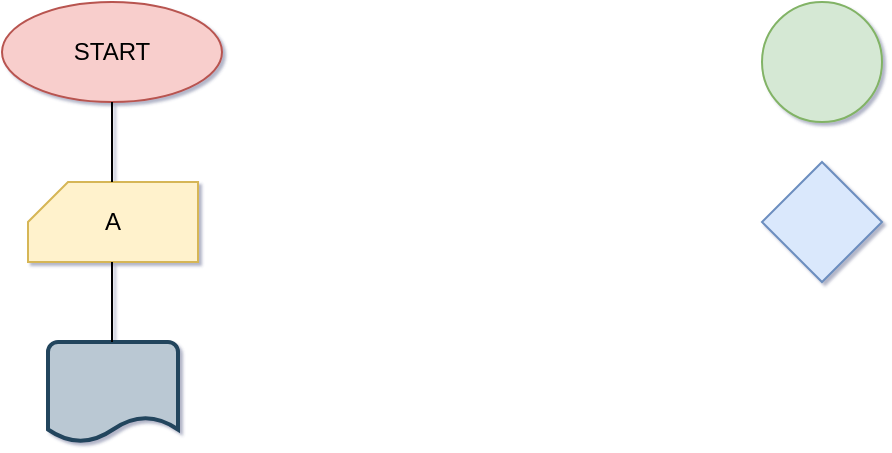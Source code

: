<mxfile version="14.3.0" type="github">
  <diagram id="O7RRkatDRMRbhHVRWoE0" name="Page-1">
    <mxGraphModel dx="862" dy="460" grid="1" gridSize="10" guides="1" tooltips="1" connect="1" arrows="1" fold="1" page="1" pageScale="1" pageWidth="850" pageHeight="1100" background="none" math="0" shadow="1">
      <root>
        <mxCell id="0" />
        <mxCell id="1" parent="0" />
        <mxCell id="TRAeAkw8YqCow8Af-2NX-1" value="" style="rhombus;whiteSpace=wrap;html=1;fillColor=#dae8fc;strokeColor=#6c8ebf;" parent="1" vertex="1">
          <mxGeometry x="750" y="90" width="60" height="60" as="geometry" />
        </mxCell>
        <mxCell id="TRAeAkw8YqCow8Af-2NX-2" value="START" style="ellipse;whiteSpace=wrap;html=1;fillColor=#f8cecc;strokeColor=#b85450;" parent="1" vertex="1">
          <mxGeometry x="370" y="10" width="110" height="50" as="geometry" />
        </mxCell>
        <mxCell id="TRAeAkw8YqCow8Af-2NX-3" value="" style="strokeWidth=2;html=1;shape=mxgraph.flowchart.document2;whiteSpace=wrap;size=0.25;fillColor=#bac8d3;strokeColor=#23445d;" parent="1" vertex="1">
          <mxGeometry x="393" y="180" width="65" height="50" as="geometry" />
        </mxCell>
        <mxCell id="TRAeAkw8YqCow8Af-2NX-4" value="" style="verticalLabelPosition=bottom;verticalAlign=top;html=1;shape=mxgraph.flowchart.on-page_reference;fillColor=#d5e8d4;strokeColor=#82b366;" parent="1" vertex="1">
          <mxGeometry x="750" y="10" width="60" height="60" as="geometry" />
        </mxCell>
        <mxCell id="TRAeAkw8YqCow8Af-2NX-5" value="A" style="shape=card;whiteSpace=wrap;html=1;size=20;fillColor=#fff2cc;strokeColor=#d6b656;" parent="1" vertex="1">
          <mxGeometry x="383" y="100" width="85" height="40" as="geometry" />
        </mxCell>
        <mxCell id="D4ZDU3prUNLK8ph2C2RO-2" value="" style="endArrow=none;html=1;" edge="1" parent="1">
          <mxGeometry width="50" height="50" relative="1" as="geometry">
            <mxPoint x="425" y="100" as="sourcePoint" />
            <mxPoint x="425" y="60" as="targetPoint" />
          </mxGeometry>
        </mxCell>
        <mxCell id="D4ZDU3prUNLK8ph2C2RO-4" value="" style="endArrow=none;html=1;" edge="1" parent="1">
          <mxGeometry width="50" height="50" relative="1" as="geometry">
            <mxPoint x="425" y="180" as="sourcePoint" />
            <mxPoint x="425" y="140" as="targetPoint" />
            <Array as="points">
              <mxPoint x="425" y="180" />
            </Array>
          </mxGeometry>
        </mxCell>
        <mxCell id="D4ZDU3prUNLK8ph2C2RO-5" style="edgeStyle=orthogonalEdgeStyle;rounded=0;orthogonalLoop=1;jettySize=auto;html=1;exitX=0.5;exitY=1;exitDx=0;exitDy=0;" edge="1" parent="1" source="TRAeAkw8YqCow8Af-2NX-1" target="TRAeAkw8YqCow8Af-2NX-1">
          <mxGeometry relative="1" as="geometry" />
        </mxCell>
      </root>
    </mxGraphModel>
  </diagram>
</mxfile>
